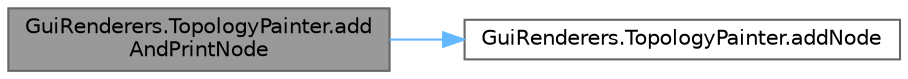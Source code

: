 digraph "GuiRenderers.TopologyPainter.addAndPrintNode"
{
 // LATEX_PDF_SIZE
  bgcolor="transparent";
  edge [fontname=Helvetica,fontsize=10,labelfontname=Helvetica,labelfontsize=10];
  node [fontname=Helvetica,fontsize=10,shape=box,height=0.2,width=0.4];
  rankdir="LR";
  Node1 [id="Node000001",label="GuiRenderers.TopologyPainter.add\lAndPrintNode",height=0.2,width=0.4,color="gray40", fillcolor="grey60", style="filled", fontcolor="black",tooltip=" "];
  Node1 -> Node2 [id="edge1_Node000001_Node000002",color="steelblue1",style="solid",tooltip=" "];
  Node2 [id="Node000002",label="GuiRenderers.TopologyPainter.addNode",height=0.2,width=0.4,color="grey40", fillcolor="white", style="filled",URL="$class_gui_renderers_1_1_topology_painter.html#aba3c8b5fc66d07cb2c0b0b3781e3f914",tooltip=" "];
}
